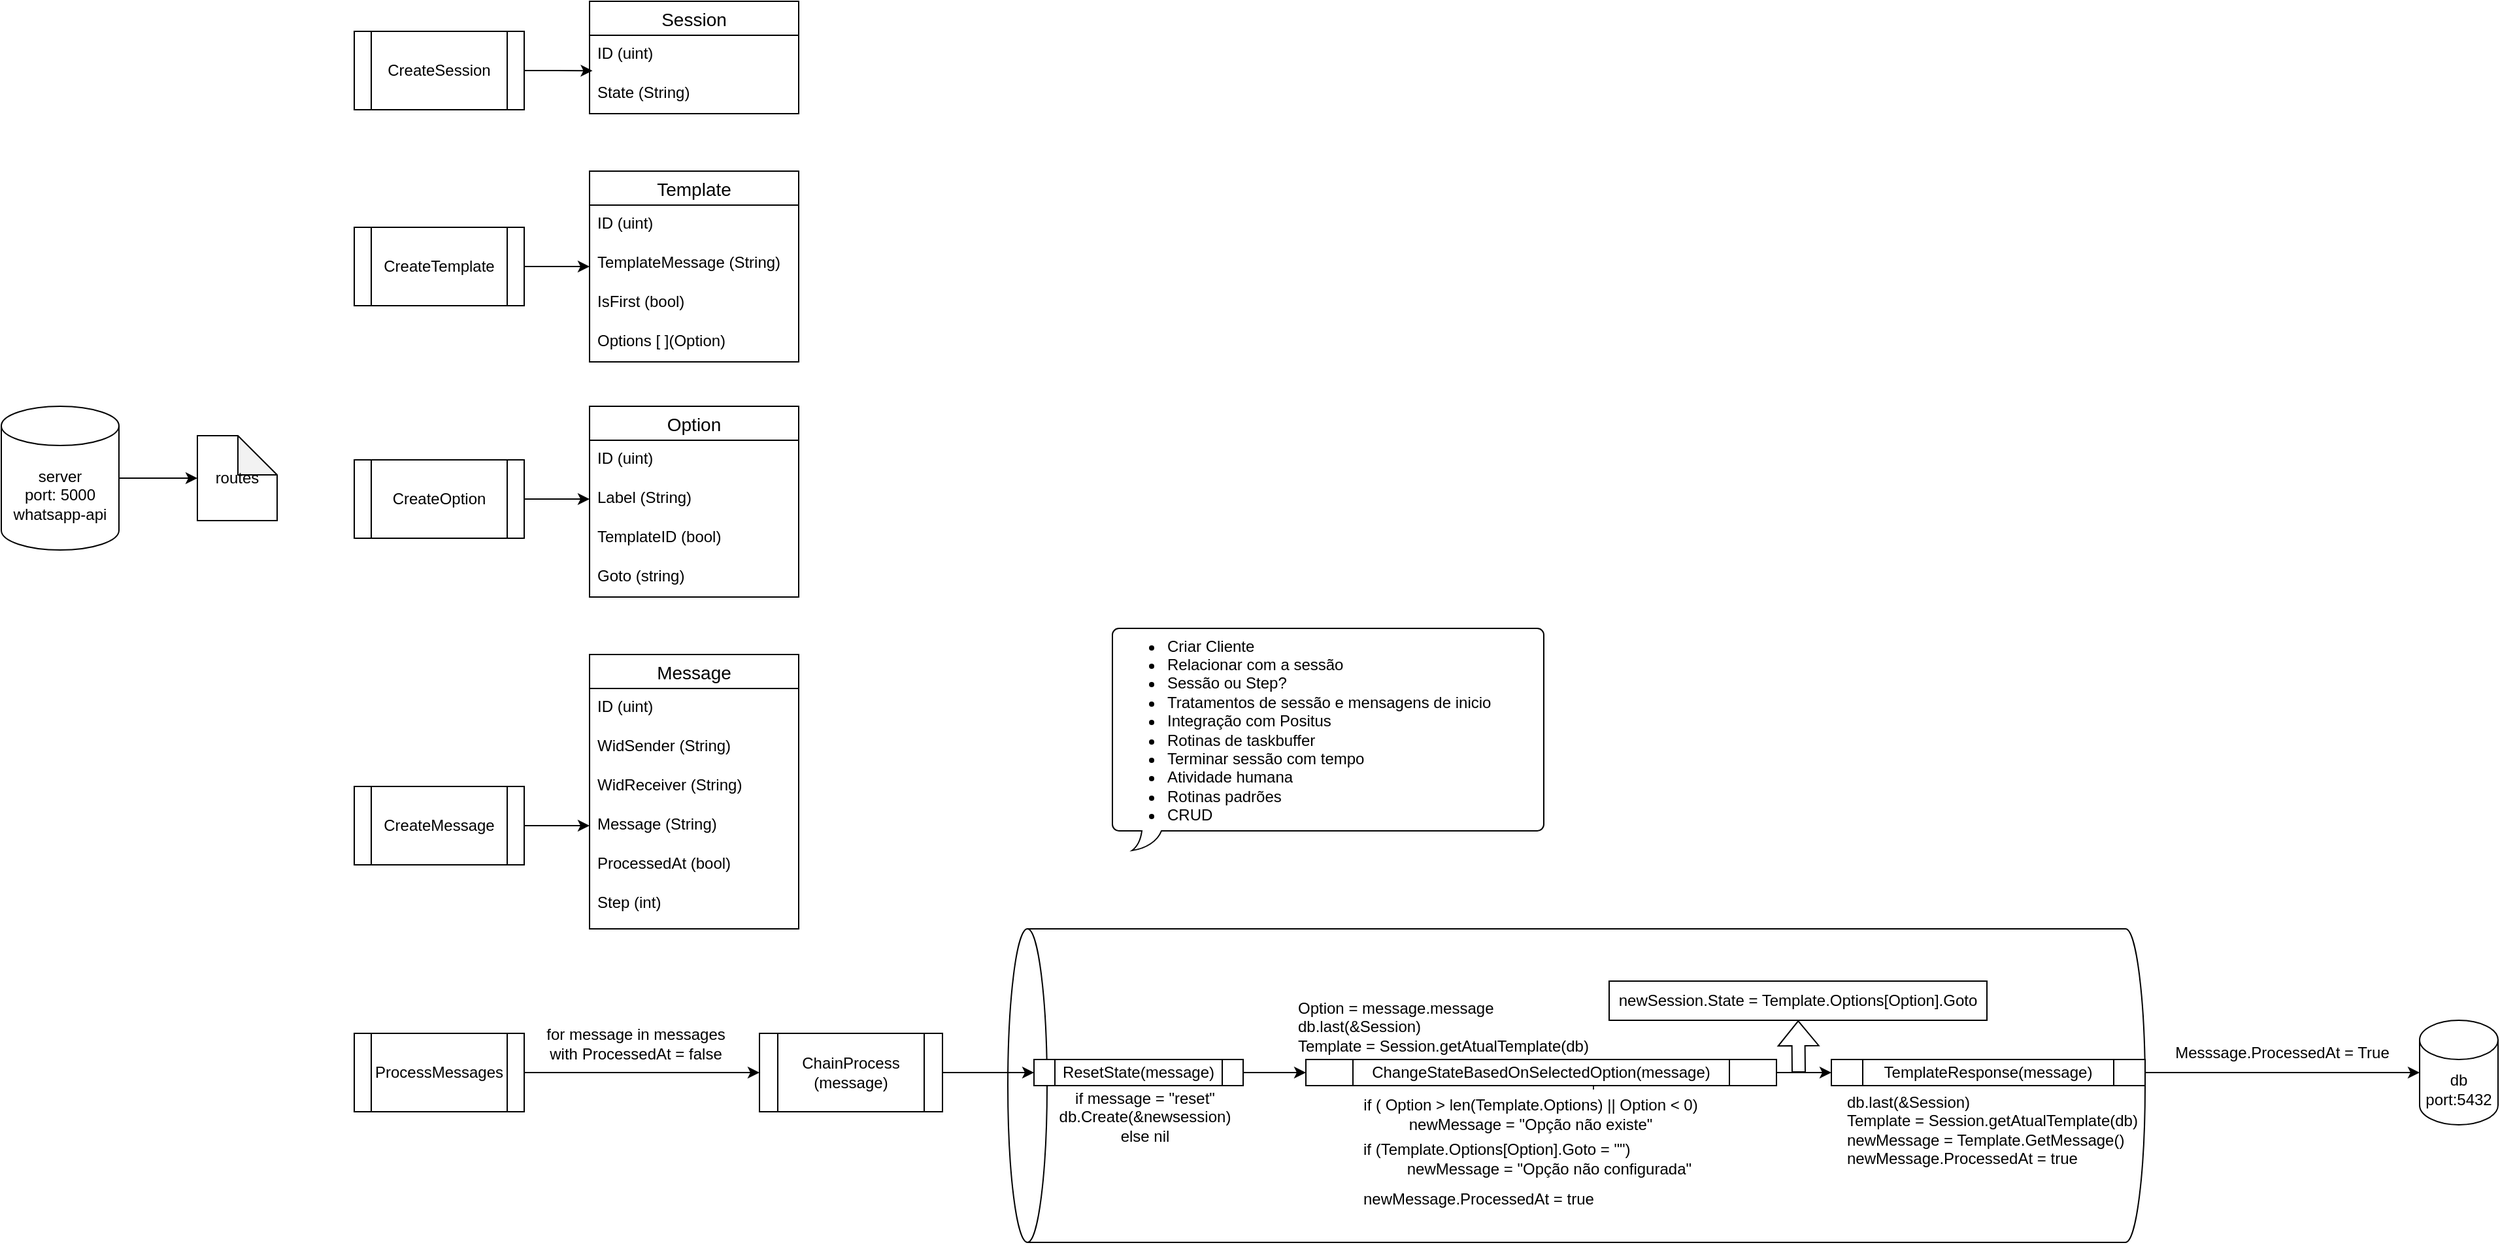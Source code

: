 <mxfile version="18.0.2" type="device"><diagram id="-g9uOIEagzrdm_Z7HAXA" name="Page-1"><mxGraphModel dx="964" dy="1696" grid="1" gridSize="10" guides="1" tooltips="1" connect="1" arrows="1" fold="1" page="1" pageScale="1" pageWidth="827" pageHeight="1169" math="0" shadow="0"><root><mxCell id="0"/><mxCell id="1" parent="0"/><mxCell id="s6iRE5o0kaP_mcutpnxj-1" value="server&lt;br&gt;port: 5000&lt;br&gt;whatsapp-api" style="shape=cylinder3;whiteSpace=wrap;html=1;boundedLbl=1;backgroundOutline=1;size=15;" vertex="1" parent="1"><mxGeometry x="200" y="-420" width="90" height="110" as="geometry"/></mxCell><mxCell id="s6iRE5o0kaP_mcutpnxj-2" value="" style="endArrow=classic;html=1;rounded=0;exitX=1;exitY=0.5;exitDx=0;exitDy=0;exitPerimeter=0;entryX=0;entryY=0.5;entryDx=0;entryDy=0;entryPerimeter=0;" edge="1" parent="1" source="s6iRE5o0kaP_mcutpnxj-1" target="s6iRE5o0kaP_mcutpnxj-4"><mxGeometry width="50" height="50" relative="1" as="geometry"><mxPoint x="420" y="-330" as="sourcePoint"/><mxPoint x="380" y="-365" as="targetPoint"/></mxGeometry></mxCell><mxCell id="s6iRE5o0kaP_mcutpnxj-4" value="routes" style="shape=note;whiteSpace=wrap;html=1;backgroundOutline=1;darkOpacity=0.05;" vertex="1" parent="1"><mxGeometry x="350" y="-397.5" width="61" height="65" as="geometry"/></mxCell><mxCell id="s6iRE5o0kaP_mcutpnxj-76" style="edgeStyle=orthogonalEdgeStyle;rounded=0;orthogonalLoop=1;jettySize=auto;html=1;exitX=1;exitY=0.5;exitDx=0;exitDy=0;entryX=0.014;entryY=0.906;entryDx=0;entryDy=0;entryPerimeter=0;" edge="1" parent="1" source="s6iRE5o0kaP_mcutpnxj-8" target="s6iRE5o0kaP_mcutpnxj-18"><mxGeometry relative="1" as="geometry"/></mxCell><mxCell id="s6iRE5o0kaP_mcutpnxj-8" value="CreateSession" style="shape=process;whiteSpace=wrap;html=1;backgroundOutline=1;" vertex="1" parent="1"><mxGeometry x="470" y="-707" width="130" height="60" as="geometry"/></mxCell><mxCell id="s6iRE5o0kaP_mcutpnxj-17" value="Session" style="swimlane;fontStyle=0;childLayout=stackLayout;horizontal=1;startSize=26;horizontalStack=0;resizeParent=1;resizeParentMax=0;resizeLast=0;collapsible=1;marginBottom=0;align=center;fontSize=14;" vertex="1" parent="1"><mxGeometry x="650" y="-730" width="160" height="86" as="geometry"/></mxCell><mxCell id="s6iRE5o0kaP_mcutpnxj-18" value="ID (uint)" style="text;strokeColor=none;fillColor=none;spacingLeft=4;spacingRight=4;overflow=hidden;rotatable=0;points=[[0,0.5],[1,0.5]];portConstraint=eastwest;fontSize=12;" vertex="1" parent="s6iRE5o0kaP_mcutpnxj-17"><mxGeometry y="26" width="160" height="30" as="geometry"/></mxCell><mxCell id="s6iRE5o0kaP_mcutpnxj-19" value="State (String)" style="text;strokeColor=none;fillColor=none;spacingLeft=4;spacingRight=4;overflow=hidden;rotatable=0;points=[[0,0.5],[1,0.5]];portConstraint=eastwest;fontSize=12;" vertex="1" parent="s6iRE5o0kaP_mcutpnxj-17"><mxGeometry y="56" width="160" height="30" as="geometry"/></mxCell><mxCell id="s6iRE5o0kaP_mcutpnxj-31" value="" style="edgeStyle=orthogonalEdgeStyle;rounded=0;orthogonalLoop=1;jettySize=auto;html=1;" edge="1" parent="1" source="s6iRE5o0kaP_mcutpnxj-29" target="s6iRE5o0kaP_mcutpnxj-30"><mxGeometry relative="1" as="geometry"/></mxCell><mxCell id="s6iRE5o0kaP_mcutpnxj-29" value="ProcessMessages" style="shape=process;whiteSpace=wrap;html=1;backgroundOutline=1;" vertex="1" parent="1"><mxGeometry x="470" y="60" width="130" height="60" as="geometry"/></mxCell><mxCell id="s6iRE5o0kaP_mcutpnxj-30" value="ChainProcess&lt;br&gt;(message)" style="shape=process;whiteSpace=wrap;html=1;backgroundOutline=1;" vertex="1" parent="1"><mxGeometry x="780" y="60" width="140" height="60" as="geometry"/></mxCell><mxCell id="s6iRE5o0kaP_mcutpnxj-32" value="for message in messages&lt;br&gt;with ProcessedAt = false" style="text;html=1;align=center;verticalAlign=middle;resizable=0;points=[];autosize=1;strokeColor=none;fillColor=none;" vertex="1" parent="1"><mxGeometry x="610" y="52.5" width="150" height="30" as="geometry"/></mxCell><mxCell id="s6iRE5o0kaP_mcutpnxj-33" value="+" style="shape=cylinder3;whiteSpace=wrap;html=1;boundedLbl=1;backgroundOutline=1;size=15;direction=north;" vertex="1" parent="1"><mxGeometry x="970" y="-20" width="870" height="240" as="geometry"/></mxCell><mxCell id="s6iRE5o0kaP_mcutpnxj-38" value="" style="edgeStyle=orthogonalEdgeStyle;rounded=0;orthogonalLoop=1;jettySize=auto;html=1;" edge="1" parent="1" source="s6iRE5o0kaP_mcutpnxj-34" target="s6iRE5o0kaP_mcutpnxj-36"><mxGeometry relative="1" as="geometry"/></mxCell><mxCell id="s6iRE5o0kaP_mcutpnxj-34" value="ResetState(message)" style="shape=process;whiteSpace=wrap;html=1;backgroundOutline=1;" vertex="1" parent="1"><mxGeometry x="990" y="80" width="160" height="20" as="geometry"/></mxCell><mxCell id="s6iRE5o0kaP_mcutpnxj-35" value="" style="edgeStyle=orthogonalEdgeStyle;rounded=0;orthogonalLoop=1;jettySize=auto;html=1;entryX=0;entryY=0.5;entryDx=0;entryDy=0;" edge="1" parent="1" source="s6iRE5o0kaP_mcutpnxj-30" target="s6iRE5o0kaP_mcutpnxj-34"><mxGeometry relative="1" as="geometry"/></mxCell><mxCell id="s6iRE5o0kaP_mcutpnxj-39" value="" style="edgeStyle=orthogonalEdgeStyle;rounded=0;orthogonalLoop=1;jettySize=auto;html=1;" edge="1" parent="1" source="s6iRE5o0kaP_mcutpnxj-36" target="s6iRE5o0kaP_mcutpnxj-37"><mxGeometry relative="1" as="geometry"/></mxCell><mxCell id="s6iRE5o0kaP_mcutpnxj-36" value="ChangeStateBasedOnSelectedOption(message)" style="shape=process;whiteSpace=wrap;html=1;backgroundOutline=1;" vertex="1" parent="1"><mxGeometry x="1198" y="80" width="360" height="20" as="geometry"/></mxCell><mxCell id="s6iRE5o0kaP_mcutpnxj-41" style="edgeStyle=orthogonalEdgeStyle;rounded=0;orthogonalLoop=1;jettySize=auto;html=1;exitX=1;exitY=0.5;exitDx=0;exitDy=0;entryX=0;entryY=0.5;entryDx=0;entryDy=0;entryPerimeter=0;" edge="1" parent="1" source="s6iRE5o0kaP_mcutpnxj-37" target="s6iRE5o0kaP_mcutpnxj-40"><mxGeometry relative="1" as="geometry"/></mxCell><mxCell id="s6iRE5o0kaP_mcutpnxj-37" value="TemplateResponse(message)" style="shape=process;whiteSpace=wrap;html=1;backgroundOutline=1;" vertex="1" parent="1"><mxGeometry x="1600" y="80" width="240" height="20" as="geometry"/></mxCell><mxCell id="s6iRE5o0kaP_mcutpnxj-40" value="db&lt;br&gt;port:5432" style="shape=cylinder3;whiteSpace=wrap;html=1;boundedLbl=1;backgroundOutline=1;size=15;" vertex="1" parent="1"><mxGeometry x="2050" y="50" width="60" height="80" as="geometry"/></mxCell><mxCell id="s6iRE5o0kaP_mcutpnxj-43" value="if message = &quot;reset&quot;&lt;br&gt;db.Create(&amp;amp;newsession)&lt;br&gt;else nil" style="text;html=1;strokeColor=none;fillColor=none;align=center;verticalAlign=middle;whiteSpace=wrap;rounded=0;" vertex="1" parent="1"><mxGeometry x="1000" y="109" width="150" height="30" as="geometry"/></mxCell><mxCell id="s6iRE5o0kaP_mcutpnxj-45" value="Option = message.message&lt;br&gt;db.last(&amp;amp;Session)&lt;br&gt;Template = Session.getAtualTemplate(db)" style="text;html=1;strokeColor=none;fillColor=none;align=left;verticalAlign=middle;whiteSpace=wrap;rounded=0;" vertex="1" parent="1"><mxGeometry x="1190" y="40" width="340" height="30" as="geometry"/></mxCell><mxCell id="s6iRE5o0kaP_mcutpnxj-46" value="if ( Option &amp;gt; len(Template.Options) || Option &amp;lt; 0)&lt;br&gt;newMessage = &quot;Opção não existe&quot;" style="text;html=1;strokeColor=none;fillColor=none;align=center;verticalAlign=middle;whiteSpace=wrap;rounded=0;" vertex="1" parent="1"><mxGeometry x="1235" y="107" width="270" height="30" as="geometry"/></mxCell><mxCell id="s6iRE5o0kaP_mcutpnxj-47" value="&lt;br&gt;&lt;div style=&quot;&quot;&gt;if (Template.Options[Option].Goto = &quot;&quot;)&lt;/div&gt;&lt;span style=&quot;color: rgb(0, 0, 0); font-family: Helvetica; font-size: 12px; font-style: normal; font-variant-ligatures: normal; font-variant-caps: normal; font-weight: 400; letter-spacing: normal; orphans: 2; text-indent: 0px; text-transform: none; widows: 2; word-spacing: 0px; -webkit-text-stroke-width: 0px; background-color: rgb(248, 249, 250); text-decoration-thickness: initial; text-decoration-style: initial; text-decoration-color: initial; float: none; display: inline !important;&quot;&gt;&lt;div style=&quot;&quot;&gt;&lt;span style=&quot;background-color: initial;&quot;&gt;&amp;nbsp; &amp;nbsp; &amp;nbsp; &amp;nbsp; &amp;nbsp; newMessage = &quot;Opção não configurada&quot;&lt;/span&gt;&lt;/div&gt;&lt;/span&gt;" style="text;html=1;strokeColor=none;fillColor=none;align=left;verticalAlign=middle;whiteSpace=wrap;rounded=0;" vertex="1" parent="1"><mxGeometry x="1240" y="133.5" width="290" height="30" as="geometry"/></mxCell><mxCell id="s6iRE5o0kaP_mcutpnxj-48" value="newSession.State = Template.Options[Option].Goto" style="text;html=1;strokeColor=default;fillColor=none;align=center;verticalAlign=middle;whiteSpace=wrap;rounded=0;" vertex="1" parent="1"><mxGeometry x="1430" y="20" width="289" height="30" as="geometry"/></mxCell><mxCell id="s6iRE5o0kaP_mcutpnxj-50" value="" style="shape=flexArrow;endArrow=classic;html=1;rounded=0;" edge="1" parent="1" target="s6iRE5o0kaP_mcutpnxj-48"><mxGeometry width="50" height="50" relative="1" as="geometry"><mxPoint x="1575" y="90" as="sourcePoint"/><mxPoint x="1520" y="50" as="targetPoint"/></mxGeometry></mxCell><mxCell id="s6iRE5o0kaP_mcutpnxj-51" value="newMessage.ProcessedAt = true" style="text;html=1;strokeColor=none;fillColor=none;align=left;verticalAlign=middle;whiteSpace=wrap;rounded=0;" vertex="1" parent="1"><mxGeometry x="1240" y="172" width="290" height="30" as="geometry"/></mxCell><mxCell id="s6iRE5o0kaP_mcutpnxj-54" value="db.last(&amp;amp;Session)&lt;br&gt;Template = Session.getAtualTemplate(db)&lt;br&gt;newMessage = Template.GetMessage()&lt;br&gt;newMessage.ProcessedAt = true" style="text;html=1;strokeColor=none;fillColor=none;align=left;verticalAlign=middle;whiteSpace=wrap;rounded=0;" vertex="1" parent="1"><mxGeometry x="1610" y="100" width="340" height="67" as="geometry"/></mxCell><mxCell id="s6iRE5o0kaP_mcutpnxj-55" value="Messsage.ProcessedAt = True" style="text;html=1;strokeColor=none;fillColor=none;align=center;verticalAlign=middle;whiteSpace=wrap;rounded=0;" vertex="1" parent="1"><mxGeometry x="1840" y="60" width="210" height="30" as="geometry"/></mxCell><mxCell id="s6iRE5o0kaP_mcutpnxj-86" style="edgeStyle=orthogonalEdgeStyle;rounded=0;orthogonalLoop=1;jettySize=auto;html=1;exitX=1;exitY=0.5;exitDx=0;exitDy=0;entryX=0;entryY=0.5;entryDx=0;entryDy=0;" edge="1" parent="1" source="s6iRE5o0kaP_mcutpnxj-58" target="s6iRE5o0kaP_mcutpnxj-59"><mxGeometry relative="1" as="geometry"/></mxCell><mxCell id="s6iRE5o0kaP_mcutpnxj-58" value="CreateTemplate" style="shape=process;whiteSpace=wrap;html=1;backgroundOutline=1;" vertex="1" parent="1"><mxGeometry x="470" y="-557" width="130" height="60" as="geometry"/></mxCell><mxCell id="s6iRE5o0kaP_mcutpnxj-59" value="Template" style="swimlane;fontStyle=0;childLayout=stackLayout;horizontal=1;startSize=26;horizontalStack=0;resizeParent=1;resizeParentMax=0;resizeLast=0;collapsible=1;marginBottom=0;align=center;fontSize=14;" vertex="1" parent="1"><mxGeometry x="650" y="-600" width="160" height="146" as="geometry"/></mxCell><mxCell id="s6iRE5o0kaP_mcutpnxj-60" value="ID (uint)" style="text;strokeColor=none;fillColor=none;spacingLeft=4;spacingRight=4;overflow=hidden;rotatable=0;points=[[0,0.5],[1,0.5]];portConstraint=eastwest;fontSize=12;" vertex="1" parent="s6iRE5o0kaP_mcutpnxj-59"><mxGeometry y="26" width="160" height="30" as="geometry"/></mxCell><mxCell id="s6iRE5o0kaP_mcutpnxj-61" value="TemplateMessage (String)" style="text;strokeColor=none;fillColor=none;spacingLeft=4;spacingRight=4;overflow=hidden;rotatable=0;points=[[0,0.5],[1,0.5]];portConstraint=eastwest;fontSize=12;" vertex="1" parent="s6iRE5o0kaP_mcutpnxj-59"><mxGeometry y="56" width="160" height="30" as="geometry"/></mxCell><mxCell id="s6iRE5o0kaP_mcutpnxj-62" value="IsFirst (bool)" style="text;strokeColor=none;fillColor=none;spacingLeft=4;spacingRight=4;overflow=hidden;rotatable=0;points=[[0,0.5],[1,0.5]];portConstraint=eastwest;fontSize=12;" vertex="1" parent="s6iRE5o0kaP_mcutpnxj-59"><mxGeometry y="86" width="160" height="30" as="geometry"/></mxCell><mxCell id="s6iRE5o0kaP_mcutpnxj-63" value="Options [ ](Option)" style="text;strokeColor=none;fillColor=none;spacingLeft=4;spacingRight=4;overflow=hidden;rotatable=0;points=[[0,0.5],[1,0.5]];portConstraint=eastwest;fontSize=12;" vertex="1" parent="s6iRE5o0kaP_mcutpnxj-59"><mxGeometry y="116" width="160" height="30" as="geometry"/></mxCell><mxCell id="s6iRE5o0kaP_mcutpnxj-66" value="" style="edgeStyle=orthogonalEdgeStyle;rounded=0;orthogonalLoop=1;jettySize=auto;html=1;" edge="1" parent="1" source="s6iRE5o0kaP_mcutpnxj-67" target="s6iRE5o0kaP_mcutpnxj-72"><mxGeometry relative="1" as="geometry"/></mxCell><mxCell id="s6iRE5o0kaP_mcutpnxj-67" value="CreateMessage" style="shape=process;whiteSpace=wrap;html=1;backgroundOutline=1;" vertex="1" parent="1"><mxGeometry x="470" y="-129" width="130" height="60" as="geometry"/></mxCell><mxCell id="s6iRE5o0kaP_mcutpnxj-68" value="Message" style="swimlane;fontStyle=0;childLayout=stackLayout;horizontal=1;startSize=26;horizontalStack=0;resizeParent=1;resizeParentMax=0;resizeLast=0;collapsible=1;marginBottom=0;align=center;fontSize=14;" vertex="1" parent="1"><mxGeometry x="650" y="-230" width="160" height="210" as="geometry"/></mxCell><mxCell id="s6iRE5o0kaP_mcutpnxj-69" value="ID (uint)" style="text;strokeColor=none;fillColor=none;spacingLeft=4;spacingRight=4;overflow=hidden;rotatable=0;points=[[0,0.5],[1,0.5]];portConstraint=eastwest;fontSize=12;" vertex="1" parent="s6iRE5o0kaP_mcutpnxj-68"><mxGeometry y="26" width="160" height="30" as="geometry"/></mxCell><mxCell id="s6iRE5o0kaP_mcutpnxj-70" value="WidSender (String)" style="text;strokeColor=none;fillColor=none;spacingLeft=4;spacingRight=4;overflow=hidden;rotatable=0;points=[[0,0.5],[1,0.5]];portConstraint=eastwest;fontSize=12;" vertex="1" parent="s6iRE5o0kaP_mcutpnxj-68"><mxGeometry y="56" width="160" height="30" as="geometry"/></mxCell><mxCell id="s6iRE5o0kaP_mcutpnxj-71" value="WidReceiver (String)" style="text;strokeColor=none;fillColor=none;spacingLeft=4;spacingRight=4;overflow=hidden;rotatable=0;points=[[0,0.5],[1,0.5]];portConstraint=eastwest;fontSize=12;" vertex="1" parent="s6iRE5o0kaP_mcutpnxj-68"><mxGeometry y="86" width="160" height="30" as="geometry"/></mxCell><mxCell id="s6iRE5o0kaP_mcutpnxj-72" value="Message (String)" style="text;strokeColor=none;fillColor=none;spacingLeft=4;spacingRight=4;overflow=hidden;rotatable=0;points=[[0,0.5],[1,0.5]];portConstraint=eastwest;fontSize=12;" vertex="1" parent="s6iRE5o0kaP_mcutpnxj-68"><mxGeometry y="116" width="160" height="30" as="geometry"/></mxCell><mxCell id="s6iRE5o0kaP_mcutpnxj-73" value="ProcessedAt (bool)" style="text;strokeColor=none;fillColor=none;spacingLeft=4;spacingRight=4;overflow=hidden;rotatable=0;points=[[0,0.5],[1,0.5]];portConstraint=eastwest;fontSize=12;" vertex="1" parent="s6iRE5o0kaP_mcutpnxj-68"><mxGeometry y="146" width="160" height="30" as="geometry"/></mxCell><mxCell id="s6iRE5o0kaP_mcutpnxj-74" value="Step (int)" style="text;strokeColor=none;fillColor=none;spacingLeft=4;spacingRight=4;overflow=hidden;rotatable=0;points=[[0,0.5],[1,0.5]];portConstraint=eastwest;fontSize=12;" vertex="1" parent="s6iRE5o0kaP_mcutpnxj-68"><mxGeometry y="176" width="160" height="34" as="geometry"/></mxCell><mxCell id="s6iRE5o0kaP_mcutpnxj-87" style="edgeStyle=orthogonalEdgeStyle;rounded=0;orthogonalLoop=1;jettySize=auto;html=1;exitX=1;exitY=0.5;exitDx=0;exitDy=0;entryX=0;entryY=0.5;entryDx=0;entryDy=0;" edge="1" parent="1" source="s6iRE5o0kaP_mcutpnxj-78" target="s6iRE5o0kaP_mcutpnxj-81"><mxGeometry relative="1" as="geometry"/></mxCell><mxCell id="s6iRE5o0kaP_mcutpnxj-78" value="CreateOption" style="shape=process;whiteSpace=wrap;html=1;backgroundOutline=1;" vertex="1" parent="1"><mxGeometry x="470" y="-379" width="130" height="60" as="geometry"/></mxCell><mxCell id="s6iRE5o0kaP_mcutpnxj-79" value="Option" style="swimlane;fontStyle=0;childLayout=stackLayout;horizontal=1;startSize=26;horizontalStack=0;resizeParent=1;resizeParentMax=0;resizeLast=0;collapsible=1;marginBottom=0;align=center;fontSize=14;" vertex="1" parent="1"><mxGeometry x="650" y="-420" width="160" height="146" as="geometry"/></mxCell><mxCell id="s6iRE5o0kaP_mcutpnxj-80" value="ID (uint)" style="text;strokeColor=none;fillColor=none;spacingLeft=4;spacingRight=4;overflow=hidden;rotatable=0;points=[[0,0.5],[1,0.5]];portConstraint=eastwest;fontSize=12;" vertex="1" parent="s6iRE5o0kaP_mcutpnxj-79"><mxGeometry y="26" width="160" height="30" as="geometry"/></mxCell><mxCell id="s6iRE5o0kaP_mcutpnxj-81" value="Label (String)" style="text;strokeColor=none;fillColor=none;spacingLeft=4;spacingRight=4;overflow=hidden;rotatable=0;points=[[0,0.5],[1,0.5]];portConstraint=eastwest;fontSize=12;" vertex="1" parent="s6iRE5o0kaP_mcutpnxj-79"><mxGeometry y="56" width="160" height="30" as="geometry"/></mxCell><mxCell id="s6iRE5o0kaP_mcutpnxj-82" value="TemplateID (bool)" style="text;strokeColor=none;fillColor=none;spacingLeft=4;spacingRight=4;overflow=hidden;rotatable=0;points=[[0,0.5],[1,0.5]];portConstraint=eastwest;fontSize=12;" vertex="1" parent="s6iRE5o0kaP_mcutpnxj-79"><mxGeometry y="86" width="160" height="30" as="geometry"/></mxCell><mxCell id="s6iRE5o0kaP_mcutpnxj-83" value="Goto (string)" style="text;strokeColor=none;fillColor=none;spacingLeft=4;spacingRight=4;overflow=hidden;rotatable=0;points=[[0,0.5],[1,0.5]];portConstraint=eastwest;fontSize=12;" vertex="1" parent="s6iRE5o0kaP_mcutpnxj-79"><mxGeometry y="116" width="160" height="30" as="geometry"/></mxCell><mxCell id="s6iRE5o0kaP_mcutpnxj-88" value="&lt;ul&gt;&lt;li&gt;Criar Cliente&lt;/li&gt;&lt;li&gt;Relacionar com a sessão&lt;/li&gt;&lt;li&gt;Sessão ou Step?&lt;/li&gt;&lt;li&gt;Tratamentos de sessão e mensagens de inicio&lt;/li&gt;&lt;li&gt;Integração com Positus&lt;/li&gt;&lt;li&gt;Rotinas de taskbuffer&lt;/li&gt;&lt;li&gt;Terminar sessão com tempo&lt;/li&gt;&lt;li&gt;Atividade humana&lt;/li&gt;&lt;li&gt;Rotinas padrões&lt;/li&gt;&lt;li&gt;CRUD&lt;/li&gt;&lt;/ul&gt;" style="whiteSpace=wrap;html=1;shape=mxgraph.basic.roundRectCallout;dx=30;dy=15;size=5;boundedLbl=1;strokeColor=default;fillColor=none;align=left;" vertex="1" parent="1"><mxGeometry x="1050" y="-250" width="330" height="170" as="geometry"/></mxCell></root></mxGraphModel></diagram></mxfile>
